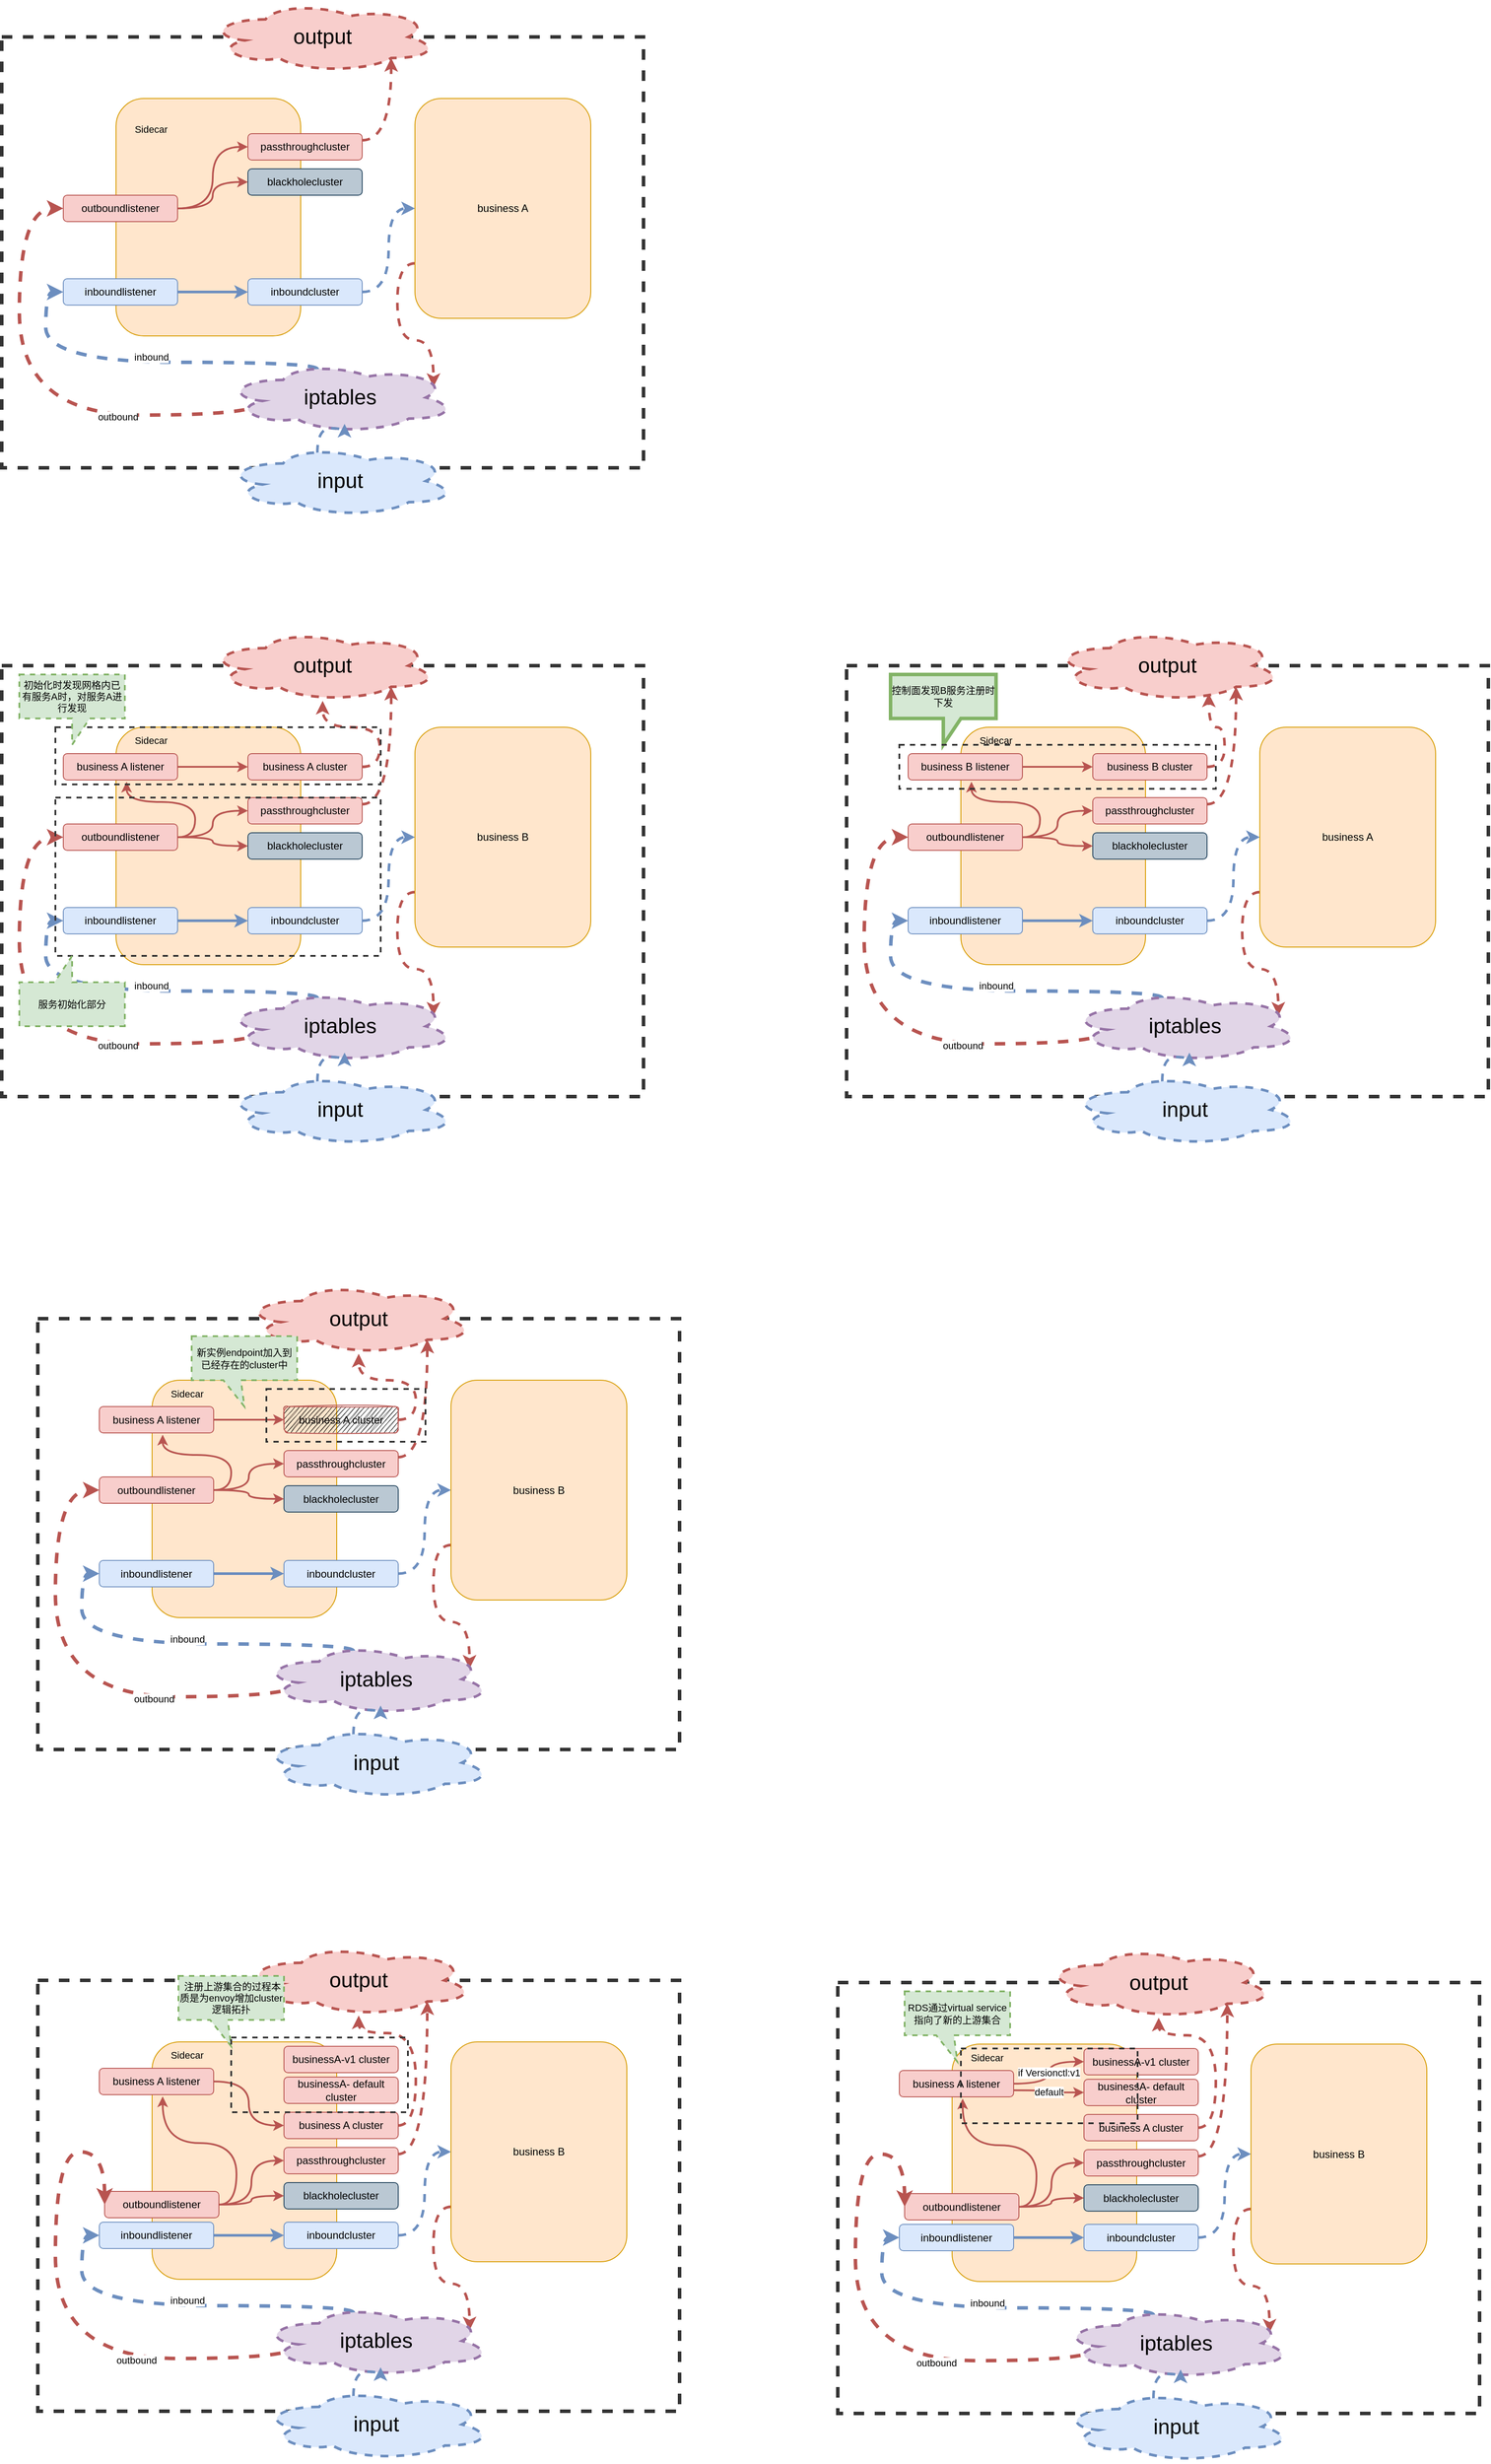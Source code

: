 <mxfile version="15.6.8" type="github">
  <diagram id="2kHhhC5C8ryi1PW7w4x3" name="第 1 页">
    <mxGraphModel dx="946" dy="1782" grid="1" gridSize="10" guides="1" tooltips="1" connect="1" arrows="1" fold="1" page="1" pageScale="1" pageWidth="827" pageHeight="1169" math="0" shadow="0">
      <root>
        <mxCell id="0" />
        <mxCell id="1" parent="0" />
        <mxCell id="oY1Nen4sBYmkMd0QGpDK-23" value="" style="rounded=0;whiteSpace=wrap;html=1;dashed=1;strokeWidth=4;strokeColor=#333333;" parent="1" vertex="1">
          <mxGeometry x="1010" y="45" width="730" height="490" as="geometry" />
        </mxCell>
        <mxCell id="oY1Nen4sBYmkMd0QGpDK-11" value="" style="rounded=1;whiteSpace=wrap;html=1;fillColor=#ffe6cc;strokeColor=#d79b00;" parent="1" vertex="1">
          <mxGeometry x="1140" y="115" width="210" height="270" as="geometry" />
        </mxCell>
        <mxCell id="oY1Nen4sBYmkMd0QGpDK-12" value="blackholecluster" style="rounded=1;whiteSpace=wrap;html=1;fillColor=#bac8d3;strokeColor=#23445d;" parent="1" vertex="1">
          <mxGeometry x="1290" y="235" width="130" height="30" as="geometry" />
        </mxCell>
        <mxCell id="oY1Nen4sBYmkMd0QGpDK-57" style="edgeStyle=orthogonalEdgeStyle;curved=1;orthogonalLoop=1;jettySize=auto;html=1;exitX=1;exitY=0.25;exitDx=0;exitDy=0;entryX=0.8;entryY=0.8;entryDx=0;entryDy=0;entryPerimeter=0;dashed=1;fontSize=11;strokeWidth=3;fillColor=#f8cecc;strokeColor=#b85450;" parent="1" source="oY1Nen4sBYmkMd0QGpDK-13" target="oY1Nen4sBYmkMd0QGpDK-55" edge="1">
          <mxGeometry relative="1" as="geometry" />
        </mxCell>
        <mxCell id="oY1Nen4sBYmkMd0QGpDK-13" value="passthroughcluster" style="rounded=1;whiteSpace=wrap;html=1;fillColor=#f8cecc;strokeColor=#b85450;" parent="1" vertex="1">
          <mxGeometry x="1290" y="195" width="130" height="30" as="geometry" />
        </mxCell>
        <mxCell id="oY1Nen4sBYmkMd0QGpDK-14" style="edgeStyle=orthogonalEdgeStyle;orthogonalLoop=1;jettySize=auto;html=1;entryX=0;entryY=0.5;entryDx=0;entryDy=0;curved=1;fillColor=#dae8fc;strokeColor=#6c8ebf;strokeWidth=3;" parent="1" source="oY1Nen4sBYmkMd0QGpDK-15" target="oY1Nen4sBYmkMd0QGpDK-18" edge="1">
          <mxGeometry relative="1" as="geometry" />
        </mxCell>
        <mxCell id="oY1Nen4sBYmkMd0QGpDK-15" value="inboundlistener" style="rounded=1;whiteSpace=wrap;html=1;fillColor=#dae8fc;strokeColor=#6c8ebf;" parent="1" vertex="1">
          <mxGeometry x="1080" y="320" width="130" height="30" as="geometry" />
        </mxCell>
        <mxCell id="oY1Nen4sBYmkMd0QGpDK-39" style="edgeStyle=orthogonalEdgeStyle;curved=1;orthogonalLoop=1;jettySize=auto;html=1;entryX=0;entryY=0.5;entryDx=0;entryDy=0;fillColor=#f8cecc;strokeColor=#b85450;strokeWidth=2;" parent="1" source="oY1Nen4sBYmkMd0QGpDK-16" target="oY1Nen4sBYmkMd0QGpDK-13" edge="1">
          <mxGeometry relative="1" as="geometry" />
        </mxCell>
        <mxCell id="oY1Nen4sBYmkMd0QGpDK-40" style="edgeStyle=orthogonalEdgeStyle;curved=1;orthogonalLoop=1;jettySize=auto;html=1;entryX=0;entryY=0.5;entryDx=0;entryDy=0;fillColor=#f8cecc;strokeColor=#b85450;strokeWidth=2;" parent="1" source="oY1Nen4sBYmkMd0QGpDK-16" target="oY1Nen4sBYmkMd0QGpDK-12" edge="1">
          <mxGeometry relative="1" as="geometry" />
        </mxCell>
        <mxCell id="42gZQ6lVNrVdXelR5NFE-3" style="edgeStyle=orthogonalEdgeStyle;curved=1;orthogonalLoop=1;jettySize=auto;html=1;exitX=1;exitY=0.5;exitDx=0;exitDy=0;entryX=0.554;entryY=1.067;entryDx=0;entryDy=0;entryPerimeter=0;fontSize=11;strokeWidth=2;fillColor=#f8cecc;strokeColor=#b85450;" parent="1" source="oY1Nen4sBYmkMd0QGpDK-16" target="42gZQ6lVNrVdXelR5NFE-2" edge="1">
          <mxGeometry relative="1" as="geometry" />
        </mxCell>
        <mxCell id="oY1Nen4sBYmkMd0QGpDK-16" value="outboundlistener" style="rounded=1;whiteSpace=wrap;html=1;fillColor=#f8cecc;strokeColor=#b85450;" parent="1" vertex="1">
          <mxGeometry x="1080" y="225" width="130" height="30" as="geometry" />
        </mxCell>
        <mxCell id="oY1Nen4sBYmkMd0QGpDK-17" style="edgeStyle=orthogonalEdgeStyle;curved=1;orthogonalLoop=1;jettySize=auto;html=1;entryX=0;entryY=0.5;entryDx=0;entryDy=0;fillColor=#dae8fc;strokeColor=#6c8ebf;strokeWidth=3;dashed=1;" parent="1" source="oY1Nen4sBYmkMd0QGpDK-18" target="oY1Nen4sBYmkMd0QGpDK-19" edge="1">
          <mxGeometry relative="1" as="geometry" />
        </mxCell>
        <mxCell id="oY1Nen4sBYmkMd0QGpDK-18" value="inboundcluster" style="rounded=1;whiteSpace=wrap;html=1;fillColor=#dae8fc;strokeColor=#6c8ebf;" parent="1" vertex="1">
          <mxGeometry x="1290" y="320" width="130" height="30" as="geometry" />
        </mxCell>
        <mxCell id="oY1Nen4sBYmkMd0QGpDK-53" style="edgeStyle=orthogonalEdgeStyle;curved=1;orthogonalLoop=1;jettySize=auto;html=1;exitX=0;exitY=0.75;exitDx=0;exitDy=0;entryX=0.908;entryY=0.35;entryDx=0;entryDy=0;entryPerimeter=0;dashed=1;fontSize=11;strokeWidth=3;fillColor=#f8cecc;strokeColor=#b85450;" parent="1" source="oY1Nen4sBYmkMd0QGpDK-19" target="oY1Nen4sBYmkMd0QGpDK-42" edge="1">
          <mxGeometry relative="1" as="geometry" />
        </mxCell>
        <mxCell id="oY1Nen4sBYmkMd0QGpDK-19" value="business A" style="rounded=1;whiteSpace=wrap;html=1;fillColor=#ffe6cc;strokeColor=#d79b00;" parent="1" vertex="1">
          <mxGeometry x="1480" y="115" width="200" height="250" as="geometry" />
        </mxCell>
        <mxCell id="oY1Nen4sBYmkMd0QGpDK-45" style="edgeStyle=orthogonalEdgeStyle;curved=1;orthogonalLoop=1;jettySize=auto;html=1;exitX=0.4;exitY=0.1;exitDx=0;exitDy=0;exitPerimeter=0;entryX=0;entryY=0.5;entryDx=0;entryDy=0;fontSize=11;fillColor=#dae8fc;strokeColor=#6c8ebf;dashed=1;strokeWidth=4;" parent="1" source="oY1Nen4sBYmkMd0QGpDK-42" target="oY1Nen4sBYmkMd0QGpDK-15" edge="1">
          <mxGeometry relative="1" as="geometry">
            <Array as="points">
              <mxPoint x="1369" y="415" />
              <mxPoint x="1060" y="415" />
              <mxPoint x="1060" y="335" />
            </Array>
          </mxGeometry>
        </mxCell>
        <mxCell id="oY1Nen4sBYmkMd0QGpDK-46" value="inbound" style="edgeLabel;html=1;align=center;verticalAlign=middle;resizable=0;points=[];fontSize=11;" parent="oY1Nen4sBYmkMd0QGpDK-45" vertex="1" connectable="0">
          <mxGeometry x="-0.055" y="-6" relative="1" as="geometry">
            <mxPoint as="offset" />
          </mxGeometry>
        </mxCell>
        <mxCell id="oY1Nen4sBYmkMd0QGpDK-47" style="edgeStyle=orthogonalEdgeStyle;curved=1;orthogonalLoop=1;jettySize=auto;html=1;exitX=0.16;exitY=0.55;exitDx=0;exitDy=0;exitPerimeter=0;entryX=0;entryY=0.5;entryDx=0;entryDy=0;fontSize=11;fillColor=#f8cecc;strokeColor=#b85450;dashed=1;strokeWidth=4;" parent="1" source="oY1Nen4sBYmkMd0QGpDK-42" target="oY1Nen4sBYmkMd0QGpDK-16" edge="1">
          <mxGeometry relative="1" as="geometry">
            <Array as="points">
              <mxPoint x="1307" y="475" />
              <mxPoint x="1030" y="475" />
              <mxPoint x="1030" y="240" />
            </Array>
          </mxGeometry>
        </mxCell>
        <mxCell id="oY1Nen4sBYmkMd0QGpDK-48" value="outbound" style="edgeLabel;html=1;align=center;verticalAlign=middle;resizable=0;points=[];fontSize=11;" parent="oY1Nen4sBYmkMd0QGpDK-47" vertex="1" connectable="0">
          <mxGeometry x="-0.375" y="2" relative="1" as="geometry">
            <mxPoint as="offset" />
          </mxGeometry>
        </mxCell>
        <mxCell id="oY1Nen4sBYmkMd0QGpDK-42" value="&lt;font style=&quot;font-size: 24px&quot;&gt;iptables&lt;/font&gt;" style="ellipse;shape=cloud;whiteSpace=wrap;html=1;dashed=1;strokeWidth=3;fillColor=#e1d5e7;strokeColor=#9673a6;" parent="1" vertex="1">
          <mxGeometry x="1265" y="415" width="260" height="80" as="geometry" />
        </mxCell>
        <mxCell id="oY1Nen4sBYmkMd0QGpDK-49" value="Sidecar" style="text;html=1;strokeColor=none;fillColor=none;align=center;verticalAlign=middle;whiteSpace=wrap;rounded=0;dashed=1;fontSize=11;" parent="1" vertex="1">
          <mxGeometry x="1150" y="115" width="60" height="30" as="geometry" />
        </mxCell>
        <mxCell id="oY1Nen4sBYmkMd0QGpDK-55" value="&lt;font style=&quot;font-size: 24px&quot;&gt;output&lt;/font&gt;" style="ellipse;shape=cloud;whiteSpace=wrap;html=1;dashed=1;strokeWidth=3;fillColor=#f8cecc;strokeColor=#b85450;" parent="1" vertex="1">
          <mxGeometry x="1245" y="5" width="260" height="80" as="geometry" />
        </mxCell>
        <mxCell id="oY1Nen4sBYmkMd0QGpDK-59" style="edgeStyle=orthogonalEdgeStyle;curved=1;orthogonalLoop=1;jettySize=auto;html=1;exitX=0.4;exitY=0.1;exitDx=0;exitDy=0;exitPerimeter=0;entryX=0.519;entryY=0.875;entryDx=0;entryDy=0;entryPerimeter=0;dashed=1;fontSize=11;strokeWidth=3;fillColor=#dae8fc;strokeColor=#6c8ebf;" parent="1" source="oY1Nen4sBYmkMd0QGpDK-58" target="oY1Nen4sBYmkMd0QGpDK-42" edge="1">
          <mxGeometry relative="1" as="geometry" />
        </mxCell>
        <mxCell id="oY1Nen4sBYmkMd0QGpDK-58" value="&lt;span style=&quot;font-size: 24px&quot;&gt;input&lt;/span&gt;" style="ellipse;shape=cloud;whiteSpace=wrap;html=1;dashed=1;strokeWidth=3;fillColor=#dae8fc;strokeColor=#6c8ebf;" parent="1" vertex="1">
          <mxGeometry x="1265" y="510" width="260" height="80" as="geometry" />
        </mxCell>
        <mxCell id="42gZQ6lVNrVdXelR5NFE-60" style="edgeStyle=orthogonalEdgeStyle;curved=1;orthogonalLoop=1;jettySize=auto;html=1;exitX=1;exitY=0.5;exitDx=0;exitDy=0;entryX=0.681;entryY=0.896;entryDx=0;entryDy=0;entryPerimeter=0;fontSize=11;strokeWidth=3;dashed=1;fillColor=#f8cecc;strokeColor=#b85450;" parent="1" source="42gZQ6lVNrVdXelR5NFE-1" target="oY1Nen4sBYmkMd0QGpDK-55" edge="1">
          <mxGeometry relative="1" as="geometry" />
        </mxCell>
        <mxCell id="42gZQ6lVNrVdXelR5NFE-1" value="business B cluster" style="rounded=1;whiteSpace=wrap;html=1;fillColor=#f8cecc;strokeColor=#b85450;" parent="1" vertex="1">
          <mxGeometry x="1290" y="145" width="130" height="30" as="geometry" />
        </mxCell>
        <mxCell id="42gZQ6lVNrVdXelR5NFE-4" style="edgeStyle=orthogonalEdgeStyle;curved=1;orthogonalLoop=1;jettySize=auto;html=1;exitX=1;exitY=0.5;exitDx=0;exitDy=0;entryX=0;entryY=0.5;entryDx=0;entryDy=0;fontSize=11;strokeWidth=2;fillColor=#f8cecc;strokeColor=#b85450;" parent="1" source="42gZQ6lVNrVdXelR5NFE-2" target="42gZQ6lVNrVdXelR5NFE-1" edge="1">
          <mxGeometry relative="1" as="geometry" />
        </mxCell>
        <mxCell id="42gZQ6lVNrVdXelR5NFE-2" value="business B listener" style="rounded=1;whiteSpace=wrap;html=1;fillColor=#f8cecc;strokeColor=#b85450;" parent="1" vertex="1">
          <mxGeometry x="1080" y="145" width="130" height="30" as="geometry" />
        </mxCell>
        <mxCell id="42gZQ6lVNrVdXelR5NFE-31" value="" style="rounded=0;whiteSpace=wrap;html=1;dashed=1;strokeWidth=4;strokeColor=#333333;" parent="1" vertex="1">
          <mxGeometry x="49" y="45" width="730" height="490" as="geometry" />
        </mxCell>
        <mxCell id="42gZQ6lVNrVdXelR5NFE-32" value="" style="rounded=1;whiteSpace=wrap;html=1;fillColor=#ffe6cc;strokeColor=#d79b00;" parent="1" vertex="1">
          <mxGeometry x="179" y="115" width="210" height="270" as="geometry" />
        </mxCell>
        <mxCell id="42gZQ6lVNrVdXelR5NFE-33" value="blackholecluster" style="rounded=1;whiteSpace=wrap;html=1;fillColor=#bac8d3;strokeColor=#23445d;" parent="1" vertex="1">
          <mxGeometry x="329" y="235" width="130" height="30" as="geometry" />
        </mxCell>
        <mxCell id="42gZQ6lVNrVdXelR5NFE-34" style="edgeStyle=orthogonalEdgeStyle;curved=1;orthogonalLoop=1;jettySize=auto;html=1;exitX=1;exitY=0.25;exitDx=0;exitDy=0;entryX=0.8;entryY=0.8;entryDx=0;entryDy=0;entryPerimeter=0;dashed=1;fontSize=11;strokeWidth=3;fillColor=#f8cecc;strokeColor=#b85450;" parent="1" source="42gZQ6lVNrVdXelR5NFE-35" target="42gZQ6lVNrVdXelR5NFE-52" edge="1">
          <mxGeometry relative="1" as="geometry" />
        </mxCell>
        <mxCell id="42gZQ6lVNrVdXelR5NFE-35" value="passthroughcluster" style="rounded=1;whiteSpace=wrap;html=1;fillColor=#f8cecc;strokeColor=#b85450;" parent="1" vertex="1">
          <mxGeometry x="329" y="195" width="130" height="30" as="geometry" />
        </mxCell>
        <mxCell id="42gZQ6lVNrVdXelR5NFE-36" style="edgeStyle=orthogonalEdgeStyle;orthogonalLoop=1;jettySize=auto;html=1;entryX=0;entryY=0.5;entryDx=0;entryDy=0;curved=1;fillColor=#dae8fc;strokeColor=#6c8ebf;strokeWidth=3;" parent="1" source="42gZQ6lVNrVdXelR5NFE-37" target="42gZQ6lVNrVdXelR5NFE-43" edge="1">
          <mxGeometry relative="1" as="geometry" />
        </mxCell>
        <mxCell id="42gZQ6lVNrVdXelR5NFE-37" value="inboundlistener" style="rounded=1;whiteSpace=wrap;html=1;fillColor=#dae8fc;strokeColor=#6c8ebf;" parent="1" vertex="1">
          <mxGeometry x="119" y="320" width="130" height="30" as="geometry" />
        </mxCell>
        <mxCell id="42gZQ6lVNrVdXelR5NFE-38" style="edgeStyle=orthogonalEdgeStyle;curved=1;orthogonalLoop=1;jettySize=auto;html=1;entryX=0;entryY=0.5;entryDx=0;entryDy=0;fillColor=#f8cecc;strokeColor=#b85450;strokeWidth=2;" parent="1" source="42gZQ6lVNrVdXelR5NFE-41" target="42gZQ6lVNrVdXelR5NFE-35" edge="1">
          <mxGeometry relative="1" as="geometry" />
        </mxCell>
        <mxCell id="42gZQ6lVNrVdXelR5NFE-39" style="edgeStyle=orthogonalEdgeStyle;curved=1;orthogonalLoop=1;jettySize=auto;html=1;entryX=0;entryY=0.5;entryDx=0;entryDy=0;fillColor=#f8cecc;strokeColor=#b85450;strokeWidth=2;" parent="1" source="42gZQ6lVNrVdXelR5NFE-41" target="42gZQ6lVNrVdXelR5NFE-33" edge="1">
          <mxGeometry relative="1" as="geometry" />
        </mxCell>
        <mxCell id="42gZQ6lVNrVdXelR5NFE-40" style="edgeStyle=orthogonalEdgeStyle;curved=1;orthogonalLoop=1;jettySize=auto;html=1;exitX=1;exitY=0.5;exitDx=0;exitDy=0;entryX=0.554;entryY=1.067;entryDx=0;entryDy=0;entryPerimeter=0;fontSize=11;strokeWidth=2;fillColor=#f8cecc;strokeColor=#b85450;" parent="1" source="42gZQ6lVNrVdXelR5NFE-41" target="42gZQ6lVNrVdXelR5NFE-57" edge="1">
          <mxGeometry relative="1" as="geometry" />
        </mxCell>
        <mxCell id="42gZQ6lVNrVdXelR5NFE-41" value="outboundlistener" style="rounded=1;whiteSpace=wrap;html=1;fillColor=#f8cecc;strokeColor=#b85450;" parent="1" vertex="1">
          <mxGeometry x="119" y="225" width="130" height="30" as="geometry" />
        </mxCell>
        <mxCell id="42gZQ6lVNrVdXelR5NFE-42" style="edgeStyle=orthogonalEdgeStyle;curved=1;orthogonalLoop=1;jettySize=auto;html=1;entryX=0;entryY=0.5;entryDx=0;entryDy=0;fillColor=#dae8fc;strokeColor=#6c8ebf;strokeWidth=3;dashed=1;" parent="1" source="42gZQ6lVNrVdXelR5NFE-43" target="42gZQ6lVNrVdXelR5NFE-45" edge="1">
          <mxGeometry relative="1" as="geometry" />
        </mxCell>
        <mxCell id="42gZQ6lVNrVdXelR5NFE-43" value="inboundcluster" style="rounded=1;whiteSpace=wrap;html=1;fillColor=#dae8fc;strokeColor=#6c8ebf;" parent="1" vertex="1">
          <mxGeometry x="329" y="320" width="130" height="30" as="geometry" />
        </mxCell>
        <mxCell id="42gZQ6lVNrVdXelR5NFE-44" style="edgeStyle=orthogonalEdgeStyle;curved=1;orthogonalLoop=1;jettySize=auto;html=1;exitX=0;exitY=0.75;exitDx=0;exitDy=0;entryX=0.908;entryY=0.35;entryDx=0;entryDy=0;entryPerimeter=0;dashed=1;fontSize=11;strokeWidth=3;fillColor=#f8cecc;strokeColor=#b85450;" parent="1" source="42gZQ6lVNrVdXelR5NFE-45" target="42gZQ6lVNrVdXelR5NFE-50" edge="1">
          <mxGeometry relative="1" as="geometry" />
        </mxCell>
        <mxCell id="42gZQ6lVNrVdXelR5NFE-45" value="business B" style="rounded=1;whiteSpace=wrap;html=1;fillColor=#ffe6cc;strokeColor=#d79b00;" parent="1" vertex="1">
          <mxGeometry x="519" y="115" width="200" height="250" as="geometry" />
        </mxCell>
        <mxCell id="42gZQ6lVNrVdXelR5NFE-46" style="edgeStyle=orthogonalEdgeStyle;curved=1;orthogonalLoop=1;jettySize=auto;html=1;exitX=0.4;exitY=0.1;exitDx=0;exitDy=0;exitPerimeter=0;entryX=0;entryY=0.5;entryDx=0;entryDy=0;fontSize=11;fillColor=#dae8fc;strokeColor=#6c8ebf;dashed=1;strokeWidth=4;" parent="1" source="42gZQ6lVNrVdXelR5NFE-50" target="42gZQ6lVNrVdXelR5NFE-37" edge="1">
          <mxGeometry relative="1" as="geometry">
            <Array as="points">
              <mxPoint x="408" y="415" />
              <mxPoint x="99" y="415" />
              <mxPoint x="99" y="335" />
            </Array>
          </mxGeometry>
        </mxCell>
        <mxCell id="42gZQ6lVNrVdXelR5NFE-47" value="inbound" style="edgeLabel;html=1;align=center;verticalAlign=middle;resizable=0;points=[];fontSize=11;" parent="42gZQ6lVNrVdXelR5NFE-46" vertex="1" connectable="0">
          <mxGeometry x="-0.055" y="-6" relative="1" as="geometry">
            <mxPoint as="offset" />
          </mxGeometry>
        </mxCell>
        <mxCell id="42gZQ6lVNrVdXelR5NFE-48" style="edgeStyle=orthogonalEdgeStyle;curved=1;orthogonalLoop=1;jettySize=auto;html=1;exitX=0.16;exitY=0.55;exitDx=0;exitDy=0;exitPerimeter=0;entryX=0;entryY=0.5;entryDx=0;entryDy=0;fontSize=11;fillColor=#f8cecc;strokeColor=#b85450;dashed=1;strokeWidth=4;" parent="1" source="42gZQ6lVNrVdXelR5NFE-50" target="42gZQ6lVNrVdXelR5NFE-41" edge="1">
          <mxGeometry relative="1" as="geometry">
            <Array as="points">
              <mxPoint x="346" y="475" />
              <mxPoint x="69" y="475" />
              <mxPoint x="69" y="240" />
            </Array>
          </mxGeometry>
        </mxCell>
        <mxCell id="42gZQ6lVNrVdXelR5NFE-49" value="outbound" style="edgeLabel;html=1;align=center;verticalAlign=middle;resizable=0;points=[];fontSize=11;" parent="42gZQ6lVNrVdXelR5NFE-48" vertex="1" connectable="0">
          <mxGeometry x="-0.375" y="2" relative="1" as="geometry">
            <mxPoint as="offset" />
          </mxGeometry>
        </mxCell>
        <mxCell id="42gZQ6lVNrVdXelR5NFE-50" value="&lt;font style=&quot;font-size: 24px&quot;&gt;iptables&lt;/font&gt;" style="ellipse;shape=cloud;whiteSpace=wrap;html=1;dashed=1;strokeWidth=3;fillColor=#e1d5e7;strokeColor=#9673a6;" parent="1" vertex="1">
          <mxGeometry x="304" y="415" width="260" height="80" as="geometry" />
        </mxCell>
        <mxCell id="42gZQ6lVNrVdXelR5NFE-51" value="Sidecar" style="text;html=1;strokeColor=none;fillColor=none;align=center;verticalAlign=middle;whiteSpace=wrap;rounded=0;dashed=1;fontSize=11;" parent="1" vertex="1">
          <mxGeometry x="189" y="115" width="60" height="30" as="geometry" />
        </mxCell>
        <mxCell id="42gZQ6lVNrVdXelR5NFE-52" value="&lt;font style=&quot;font-size: 24px&quot;&gt;output&lt;/font&gt;" style="ellipse;shape=cloud;whiteSpace=wrap;html=1;dashed=1;strokeWidth=3;fillColor=#f8cecc;strokeColor=#b85450;" parent="1" vertex="1">
          <mxGeometry x="284" y="5" width="260" height="80" as="geometry" />
        </mxCell>
        <mxCell id="42gZQ6lVNrVdXelR5NFE-53" style="edgeStyle=orthogonalEdgeStyle;curved=1;orthogonalLoop=1;jettySize=auto;html=1;exitX=0.4;exitY=0.1;exitDx=0;exitDy=0;exitPerimeter=0;entryX=0.519;entryY=0.875;entryDx=0;entryDy=0;entryPerimeter=0;dashed=1;fontSize=11;strokeWidth=3;fillColor=#dae8fc;strokeColor=#6c8ebf;" parent="1" source="42gZQ6lVNrVdXelR5NFE-54" target="42gZQ6lVNrVdXelR5NFE-50" edge="1">
          <mxGeometry relative="1" as="geometry" />
        </mxCell>
        <mxCell id="42gZQ6lVNrVdXelR5NFE-54" value="&lt;span style=&quot;font-size: 24px&quot;&gt;input&lt;/span&gt;" style="ellipse;shape=cloud;whiteSpace=wrap;html=1;dashed=1;strokeWidth=3;fillColor=#dae8fc;strokeColor=#6c8ebf;" parent="1" vertex="1">
          <mxGeometry x="304" y="510" width="260" height="80" as="geometry" />
        </mxCell>
        <mxCell id="42gZQ6lVNrVdXelR5NFE-61" style="edgeStyle=orthogonalEdgeStyle;curved=1;orthogonalLoop=1;jettySize=auto;html=1;exitX=1;exitY=0.5;exitDx=0;exitDy=0;dashed=1;fontSize=11;strokeWidth=3;fillColor=#f8cecc;strokeColor=#b85450;" parent="1" source="42gZQ6lVNrVdXelR5NFE-55" target="42gZQ6lVNrVdXelR5NFE-52" edge="1">
          <mxGeometry relative="1" as="geometry" />
        </mxCell>
        <mxCell id="42gZQ6lVNrVdXelR5NFE-55" value="business A cluster" style="rounded=1;whiteSpace=wrap;html=1;fillColor=#f8cecc;strokeColor=#b85450;" parent="1" vertex="1">
          <mxGeometry x="329" y="145" width="130" height="30" as="geometry" />
        </mxCell>
        <mxCell id="42gZQ6lVNrVdXelR5NFE-56" style="edgeStyle=orthogonalEdgeStyle;curved=1;orthogonalLoop=1;jettySize=auto;html=1;exitX=1;exitY=0.5;exitDx=0;exitDy=0;entryX=0;entryY=0.5;entryDx=0;entryDy=0;fontSize=11;strokeWidth=2;fillColor=#f8cecc;strokeColor=#b85450;" parent="1" source="42gZQ6lVNrVdXelR5NFE-57" target="42gZQ6lVNrVdXelR5NFE-55" edge="1">
          <mxGeometry relative="1" as="geometry" />
        </mxCell>
        <mxCell id="42gZQ6lVNrVdXelR5NFE-57" value="business A listener" style="rounded=1;whiteSpace=wrap;html=1;fillColor=#f8cecc;strokeColor=#b85450;" parent="1" vertex="1">
          <mxGeometry x="119" y="145" width="130" height="30" as="geometry" />
        </mxCell>
        <mxCell id="42gZQ6lVNrVdXelR5NFE-58" value="控制面发现B服务注册时下发" style="shape=callout;whiteSpace=wrap;html=1;perimeter=calloutPerimeter;fontSize=11;strokeColor=#82b366;strokeWidth=4;fillColor=#d5e8d4;" parent="1" vertex="1">
          <mxGeometry x="1060" y="55" width="120" height="80" as="geometry" />
        </mxCell>
        <mxCell id="42gZQ6lVNrVdXelR5NFE-59" value="" style="rounded=0;whiteSpace=wrap;html=1;fontSize=11;strokeColor=#333333;strokeWidth=2;fillColor=none;dashed=1;" parent="1" vertex="1">
          <mxGeometry x="1070" y="135" width="360" height="50" as="geometry" />
        </mxCell>
        <mxCell id="42gZQ6lVNrVdXelR5NFE-62" value="" style="rounded=0;whiteSpace=wrap;html=1;dashed=1;fontSize=11;strokeColor=#333333;strokeWidth=2;fillColor=none;" parent="1" vertex="1">
          <mxGeometry x="110" y="195" width="370" height="180" as="geometry" />
        </mxCell>
        <mxCell id="42gZQ6lVNrVdXelR5NFE-63" value="服务初始化部分" style="shape=callout;whiteSpace=wrap;html=1;perimeter=calloutPerimeter;dashed=1;fontSize=11;strokeColor=#82b366;strokeWidth=2;fillColor=#d5e8d4;direction=west;" parent="1" vertex="1">
          <mxGeometry x="69" y="375" width="120" height="80" as="geometry" />
        </mxCell>
        <mxCell id="42gZQ6lVNrVdXelR5NFE-64" value="" style="rounded=0;whiteSpace=wrap;html=1;dashed=1;fontSize=11;strokeColor=#333333;strokeWidth=2;fillColor=none;" parent="1" vertex="1">
          <mxGeometry x="110" y="115" width="370" height="65" as="geometry" />
        </mxCell>
        <mxCell id="42gZQ6lVNrVdXelR5NFE-65" value="初始化时发现网格内已有服务A时，对服务A进行发现" style="shape=callout;whiteSpace=wrap;html=1;perimeter=calloutPerimeter;dashed=1;fontSize=11;strokeColor=#82b366;strokeWidth=2;fillColor=#d5e8d4;" parent="1" vertex="1">
          <mxGeometry x="69" y="55" width="120" height="80" as="geometry" />
        </mxCell>
        <mxCell id="hYItOfej1nYIdVa6LfLt-1" value="" style="rounded=0;whiteSpace=wrap;html=1;dashed=1;strokeWidth=4;strokeColor=#333333;" parent="1" vertex="1">
          <mxGeometry x="90" y="787.5" width="730" height="490" as="geometry" />
        </mxCell>
        <mxCell id="hYItOfej1nYIdVa6LfLt-2" value="" style="rounded=1;whiteSpace=wrap;html=1;fillColor=#ffe6cc;strokeColor=#d79b00;" parent="1" vertex="1">
          <mxGeometry x="220" y="857.5" width="210" height="270" as="geometry" />
        </mxCell>
        <mxCell id="hYItOfej1nYIdVa6LfLt-3" value="blackholecluster" style="rounded=1;whiteSpace=wrap;html=1;fillColor=#bac8d3;strokeColor=#23445d;" parent="1" vertex="1">
          <mxGeometry x="370" y="977.5" width="130" height="30" as="geometry" />
        </mxCell>
        <mxCell id="hYItOfej1nYIdVa6LfLt-4" style="edgeStyle=orthogonalEdgeStyle;curved=1;orthogonalLoop=1;jettySize=auto;html=1;exitX=1;exitY=0.25;exitDx=0;exitDy=0;entryX=0.8;entryY=0.8;entryDx=0;entryDy=0;entryPerimeter=0;dashed=1;fontSize=11;strokeWidth=3;fillColor=#f8cecc;strokeColor=#b85450;" parent="1" source="hYItOfej1nYIdVa6LfLt-5" target="hYItOfej1nYIdVa6LfLt-22" edge="1">
          <mxGeometry relative="1" as="geometry" />
        </mxCell>
        <mxCell id="hYItOfej1nYIdVa6LfLt-5" value="passthroughcluster" style="rounded=1;whiteSpace=wrap;html=1;fillColor=#f8cecc;strokeColor=#b85450;" parent="1" vertex="1">
          <mxGeometry x="370" y="937.5" width="130" height="30" as="geometry" />
        </mxCell>
        <mxCell id="hYItOfej1nYIdVa6LfLt-6" style="edgeStyle=orthogonalEdgeStyle;orthogonalLoop=1;jettySize=auto;html=1;entryX=0;entryY=0.5;entryDx=0;entryDy=0;curved=1;fillColor=#dae8fc;strokeColor=#6c8ebf;strokeWidth=3;" parent="1" source="hYItOfej1nYIdVa6LfLt-7" target="hYItOfej1nYIdVa6LfLt-13" edge="1">
          <mxGeometry relative="1" as="geometry" />
        </mxCell>
        <mxCell id="hYItOfej1nYIdVa6LfLt-7" value="inboundlistener" style="rounded=1;whiteSpace=wrap;html=1;fillColor=#dae8fc;strokeColor=#6c8ebf;" parent="1" vertex="1">
          <mxGeometry x="160" y="1062.5" width="130" height="30" as="geometry" />
        </mxCell>
        <mxCell id="hYItOfej1nYIdVa6LfLt-8" style="edgeStyle=orthogonalEdgeStyle;curved=1;orthogonalLoop=1;jettySize=auto;html=1;entryX=0;entryY=0.5;entryDx=0;entryDy=0;fillColor=#f8cecc;strokeColor=#b85450;strokeWidth=2;" parent="1" source="hYItOfej1nYIdVa6LfLt-11" target="hYItOfej1nYIdVa6LfLt-5" edge="1">
          <mxGeometry relative="1" as="geometry" />
        </mxCell>
        <mxCell id="hYItOfej1nYIdVa6LfLt-9" style="edgeStyle=orthogonalEdgeStyle;curved=1;orthogonalLoop=1;jettySize=auto;html=1;entryX=0;entryY=0.5;entryDx=0;entryDy=0;fillColor=#f8cecc;strokeColor=#b85450;strokeWidth=2;" parent="1" source="hYItOfej1nYIdVa6LfLt-11" target="hYItOfej1nYIdVa6LfLt-3" edge="1">
          <mxGeometry relative="1" as="geometry" />
        </mxCell>
        <mxCell id="hYItOfej1nYIdVa6LfLt-10" style="edgeStyle=orthogonalEdgeStyle;curved=1;orthogonalLoop=1;jettySize=auto;html=1;exitX=1;exitY=0.5;exitDx=0;exitDy=0;entryX=0.554;entryY=1.067;entryDx=0;entryDy=0;entryPerimeter=0;fontSize=11;strokeWidth=2;fillColor=#f8cecc;strokeColor=#b85450;" parent="1" source="hYItOfej1nYIdVa6LfLt-11" target="hYItOfej1nYIdVa6LfLt-28" edge="1">
          <mxGeometry relative="1" as="geometry" />
        </mxCell>
        <mxCell id="hYItOfej1nYIdVa6LfLt-11" value="outboundlistener" style="rounded=1;whiteSpace=wrap;html=1;fillColor=#f8cecc;strokeColor=#b85450;" parent="1" vertex="1">
          <mxGeometry x="160" y="967.5" width="130" height="30" as="geometry" />
        </mxCell>
        <mxCell id="hYItOfej1nYIdVa6LfLt-12" style="edgeStyle=orthogonalEdgeStyle;curved=1;orthogonalLoop=1;jettySize=auto;html=1;entryX=0;entryY=0.5;entryDx=0;entryDy=0;fillColor=#dae8fc;strokeColor=#6c8ebf;strokeWidth=3;dashed=1;" parent="1" source="hYItOfej1nYIdVa6LfLt-13" target="hYItOfej1nYIdVa6LfLt-15" edge="1">
          <mxGeometry relative="1" as="geometry" />
        </mxCell>
        <mxCell id="hYItOfej1nYIdVa6LfLt-13" value="inboundcluster" style="rounded=1;whiteSpace=wrap;html=1;fillColor=#dae8fc;strokeColor=#6c8ebf;" parent="1" vertex="1">
          <mxGeometry x="370" y="1062.5" width="130" height="30" as="geometry" />
        </mxCell>
        <mxCell id="hYItOfej1nYIdVa6LfLt-14" style="edgeStyle=orthogonalEdgeStyle;curved=1;orthogonalLoop=1;jettySize=auto;html=1;exitX=0;exitY=0.75;exitDx=0;exitDy=0;entryX=0.908;entryY=0.35;entryDx=0;entryDy=0;entryPerimeter=0;dashed=1;fontSize=11;strokeWidth=3;fillColor=#f8cecc;strokeColor=#b85450;" parent="1" source="hYItOfej1nYIdVa6LfLt-15" target="hYItOfej1nYIdVa6LfLt-20" edge="1">
          <mxGeometry relative="1" as="geometry" />
        </mxCell>
        <mxCell id="hYItOfej1nYIdVa6LfLt-15" value="business B" style="rounded=1;whiteSpace=wrap;html=1;fillColor=#ffe6cc;strokeColor=#d79b00;" parent="1" vertex="1">
          <mxGeometry x="560" y="857.5" width="200" height="250" as="geometry" />
        </mxCell>
        <mxCell id="hYItOfej1nYIdVa6LfLt-16" style="edgeStyle=orthogonalEdgeStyle;curved=1;orthogonalLoop=1;jettySize=auto;html=1;exitX=0.4;exitY=0.1;exitDx=0;exitDy=0;exitPerimeter=0;entryX=0;entryY=0.5;entryDx=0;entryDy=0;fontSize=11;fillColor=#dae8fc;strokeColor=#6c8ebf;dashed=1;strokeWidth=4;" parent="1" source="hYItOfej1nYIdVa6LfLt-20" target="hYItOfej1nYIdVa6LfLt-7" edge="1">
          <mxGeometry relative="1" as="geometry">
            <Array as="points">
              <mxPoint x="449" y="1157.5" />
              <mxPoint x="140" y="1157.5" />
              <mxPoint x="140" y="1077.5" />
            </Array>
          </mxGeometry>
        </mxCell>
        <mxCell id="hYItOfej1nYIdVa6LfLt-17" value="inbound" style="edgeLabel;html=1;align=center;verticalAlign=middle;resizable=0;points=[];fontSize=11;" parent="hYItOfej1nYIdVa6LfLt-16" vertex="1" connectable="0">
          <mxGeometry x="-0.055" y="-6" relative="1" as="geometry">
            <mxPoint as="offset" />
          </mxGeometry>
        </mxCell>
        <mxCell id="hYItOfej1nYIdVa6LfLt-18" style="edgeStyle=orthogonalEdgeStyle;curved=1;orthogonalLoop=1;jettySize=auto;html=1;exitX=0.16;exitY=0.55;exitDx=0;exitDy=0;exitPerimeter=0;entryX=0;entryY=0.5;entryDx=0;entryDy=0;fontSize=11;fillColor=#f8cecc;strokeColor=#b85450;dashed=1;strokeWidth=4;" parent="1" source="hYItOfej1nYIdVa6LfLt-20" target="hYItOfej1nYIdVa6LfLt-11" edge="1">
          <mxGeometry relative="1" as="geometry">
            <Array as="points">
              <mxPoint x="387" y="1217.5" />
              <mxPoint x="110" y="1217.5" />
              <mxPoint x="110" y="982.5" />
            </Array>
          </mxGeometry>
        </mxCell>
        <mxCell id="hYItOfej1nYIdVa6LfLt-19" value="outbound" style="edgeLabel;html=1;align=center;verticalAlign=middle;resizable=0;points=[];fontSize=11;" parent="hYItOfej1nYIdVa6LfLt-18" vertex="1" connectable="0">
          <mxGeometry x="-0.375" y="2" relative="1" as="geometry">
            <mxPoint as="offset" />
          </mxGeometry>
        </mxCell>
        <mxCell id="hYItOfej1nYIdVa6LfLt-20" value="&lt;font style=&quot;font-size: 24px&quot;&gt;iptables&lt;/font&gt;" style="ellipse;shape=cloud;whiteSpace=wrap;html=1;dashed=1;strokeWidth=3;fillColor=#e1d5e7;strokeColor=#9673a6;" parent="1" vertex="1">
          <mxGeometry x="345" y="1157.5" width="260" height="80" as="geometry" />
        </mxCell>
        <mxCell id="hYItOfej1nYIdVa6LfLt-21" value="Sidecar" style="text;html=1;strokeColor=none;fillColor=none;align=center;verticalAlign=middle;whiteSpace=wrap;rounded=0;dashed=1;fontSize=11;" parent="1" vertex="1">
          <mxGeometry x="230" y="857.5" width="60" height="30" as="geometry" />
        </mxCell>
        <mxCell id="hYItOfej1nYIdVa6LfLt-22" value="&lt;font style=&quot;font-size: 24px&quot;&gt;output&lt;/font&gt;" style="ellipse;shape=cloud;whiteSpace=wrap;html=1;dashed=1;strokeWidth=3;fillColor=#f8cecc;strokeColor=#b85450;" parent="1" vertex="1">
          <mxGeometry x="325" y="747.5" width="260" height="80" as="geometry" />
        </mxCell>
        <mxCell id="hYItOfej1nYIdVa6LfLt-23" style="edgeStyle=orthogonalEdgeStyle;curved=1;orthogonalLoop=1;jettySize=auto;html=1;exitX=0.4;exitY=0.1;exitDx=0;exitDy=0;exitPerimeter=0;entryX=0.519;entryY=0.875;entryDx=0;entryDy=0;entryPerimeter=0;dashed=1;fontSize=11;strokeWidth=3;fillColor=#dae8fc;strokeColor=#6c8ebf;" parent="1" source="hYItOfej1nYIdVa6LfLt-24" target="hYItOfej1nYIdVa6LfLt-20" edge="1">
          <mxGeometry relative="1" as="geometry" />
        </mxCell>
        <mxCell id="hYItOfej1nYIdVa6LfLt-24" value="&lt;span style=&quot;font-size: 24px&quot;&gt;input&lt;/span&gt;" style="ellipse;shape=cloud;whiteSpace=wrap;html=1;dashed=1;strokeWidth=3;fillColor=#dae8fc;strokeColor=#6c8ebf;" parent="1" vertex="1">
          <mxGeometry x="345" y="1252.5" width="260" height="80" as="geometry" />
        </mxCell>
        <mxCell id="hYItOfej1nYIdVa6LfLt-25" style="edgeStyle=orthogonalEdgeStyle;curved=1;orthogonalLoop=1;jettySize=auto;html=1;exitX=1;exitY=0.5;exitDx=0;exitDy=0;dashed=1;fontSize=11;strokeWidth=3;fillColor=#f8cecc;strokeColor=#b85450;" parent="1" source="hYItOfej1nYIdVa6LfLt-26" target="hYItOfej1nYIdVa6LfLt-22" edge="1">
          <mxGeometry relative="1" as="geometry" />
        </mxCell>
        <mxCell id="hYItOfej1nYIdVa6LfLt-26" value="business A cluster" style="rounded=1;whiteSpace=wrap;html=1;fillColor=#000000;strokeColor=#b85450;shadow=0;sketch=1;glass=0;" parent="1" vertex="1">
          <mxGeometry x="370" y="887.5" width="130" height="30" as="geometry" />
        </mxCell>
        <mxCell id="hYItOfej1nYIdVa6LfLt-27" style="edgeStyle=orthogonalEdgeStyle;curved=1;orthogonalLoop=1;jettySize=auto;html=1;exitX=1;exitY=0.5;exitDx=0;exitDy=0;entryX=0;entryY=0.5;entryDx=0;entryDy=0;fontSize=11;strokeWidth=2;fillColor=#f8cecc;strokeColor=#b85450;" parent="1" source="hYItOfej1nYIdVa6LfLt-28" target="hYItOfej1nYIdVa6LfLt-26" edge="1">
          <mxGeometry relative="1" as="geometry" />
        </mxCell>
        <mxCell id="hYItOfej1nYIdVa6LfLt-28" value="business A listener" style="rounded=1;whiteSpace=wrap;html=1;fillColor=#f8cecc;strokeColor=#b85450;" parent="1" vertex="1">
          <mxGeometry x="160" y="887.5" width="130" height="30" as="geometry" />
        </mxCell>
        <mxCell id="hYItOfej1nYIdVa6LfLt-32" value="新实例endpoint加入到已经存在的cluster中" style="shape=callout;whiteSpace=wrap;html=1;perimeter=calloutPerimeter;dashed=1;fontSize=11;strokeColor=#82b366;strokeWidth=2;fillColor=#d5e8d4;size=30;position=0.3;" parent="1" vertex="1">
          <mxGeometry x="265" y="807.5" width="120" height="80" as="geometry" />
        </mxCell>
        <mxCell id="hYItOfej1nYIdVa6LfLt-33" value="" style="rounded=0;whiteSpace=wrap;html=1;dashed=1;fontSize=11;strokeColor=#333333;strokeWidth=2;fillColor=none;" parent="1" vertex="1">
          <mxGeometry x="350" y="867.5" width="181" height="60" as="geometry" />
        </mxCell>
        <mxCell id="hYItOfej1nYIdVa6LfLt-35" value="" style="rounded=0;whiteSpace=wrap;html=1;dashed=1;strokeWidth=4;strokeColor=#333333;" parent="1" vertex="1">
          <mxGeometry x="90" y="1540" width="730" height="490" as="geometry" />
        </mxCell>
        <mxCell id="hYItOfej1nYIdVa6LfLt-36" value="" style="rounded=1;whiteSpace=wrap;html=1;fillColor=#ffe6cc;strokeColor=#d79b00;" parent="1" vertex="1">
          <mxGeometry x="220" y="1610" width="210" height="270" as="geometry" />
        </mxCell>
        <mxCell id="hYItOfej1nYIdVa6LfLt-37" value="blackholecluster" style="rounded=1;whiteSpace=wrap;html=1;fillColor=#bac8d3;strokeColor=#23445d;" parent="1" vertex="1">
          <mxGeometry x="370" y="1770" width="130" height="30" as="geometry" />
        </mxCell>
        <mxCell id="hYItOfej1nYIdVa6LfLt-38" style="edgeStyle=orthogonalEdgeStyle;curved=1;orthogonalLoop=1;jettySize=auto;html=1;exitX=1;exitY=0.25;exitDx=0;exitDy=0;entryX=0.8;entryY=0.8;entryDx=0;entryDy=0;entryPerimeter=0;dashed=1;fontSize=11;strokeWidth=3;fillColor=#f8cecc;strokeColor=#b85450;" parent="1" source="hYItOfej1nYIdVa6LfLt-39" target="hYItOfej1nYIdVa6LfLt-56" edge="1">
          <mxGeometry relative="1" as="geometry" />
        </mxCell>
        <mxCell id="hYItOfej1nYIdVa6LfLt-39" value="passthroughcluster" style="rounded=1;whiteSpace=wrap;html=1;fillColor=#f8cecc;strokeColor=#b85450;" parent="1" vertex="1">
          <mxGeometry x="370" y="1730" width="130" height="30" as="geometry" />
        </mxCell>
        <mxCell id="hYItOfej1nYIdVa6LfLt-40" style="edgeStyle=orthogonalEdgeStyle;orthogonalLoop=1;jettySize=auto;html=1;entryX=0;entryY=0.5;entryDx=0;entryDy=0;curved=1;fillColor=#dae8fc;strokeColor=#6c8ebf;strokeWidth=3;" parent="1" source="hYItOfej1nYIdVa6LfLt-41" target="hYItOfej1nYIdVa6LfLt-47" edge="1">
          <mxGeometry relative="1" as="geometry" />
        </mxCell>
        <mxCell id="hYItOfej1nYIdVa6LfLt-41" value="inboundlistener" style="rounded=1;whiteSpace=wrap;html=1;fillColor=#dae8fc;strokeColor=#6c8ebf;" parent="1" vertex="1">
          <mxGeometry x="160" y="1815" width="130" height="30" as="geometry" />
        </mxCell>
        <mxCell id="hYItOfej1nYIdVa6LfLt-42" style="edgeStyle=orthogonalEdgeStyle;curved=1;orthogonalLoop=1;jettySize=auto;html=1;entryX=0;entryY=0.5;entryDx=0;entryDy=0;fillColor=#f8cecc;strokeColor=#b85450;strokeWidth=2;" parent="1" source="hYItOfej1nYIdVa6LfLt-45" target="hYItOfej1nYIdVa6LfLt-39" edge="1">
          <mxGeometry relative="1" as="geometry" />
        </mxCell>
        <mxCell id="hYItOfej1nYIdVa6LfLt-43" style="edgeStyle=orthogonalEdgeStyle;curved=1;orthogonalLoop=1;jettySize=auto;html=1;entryX=0;entryY=0.5;entryDx=0;entryDy=0;fillColor=#f8cecc;strokeColor=#b85450;strokeWidth=2;" parent="1" source="hYItOfej1nYIdVa6LfLt-45" target="hYItOfej1nYIdVa6LfLt-37" edge="1">
          <mxGeometry relative="1" as="geometry" />
        </mxCell>
        <mxCell id="hYItOfej1nYIdVa6LfLt-44" style="edgeStyle=orthogonalEdgeStyle;curved=1;orthogonalLoop=1;jettySize=auto;html=1;exitX=1;exitY=0.5;exitDx=0;exitDy=0;entryX=0.554;entryY=1.067;entryDx=0;entryDy=0;entryPerimeter=0;fontSize=11;strokeWidth=2;fillColor=#f8cecc;strokeColor=#b85450;" parent="1" source="hYItOfej1nYIdVa6LfLt-45" target="hYItOfej1nYIdVa6LfLt-62" edge="1">
          <mxGeometry relative="1" as="geometry" />
        </mxCell>
        <mxCell id="hYItOfej1nYIdVa6LfLt-45" value="outboundlistener" style="rounded=1;whiteSpace=wrap;html=1;fillColor=#f8cecc;strokeColor=#b85450;" parent="1" vertex="1">
          <mxGeometry x="166" y="1780" width="130" height="30" as="geometry" />
        </mxCell>
        <mxCell id="hYItOfej1nYIdVa6LfLt-46" style="edgeStyle=orthogonalEdgeStyle;curved=1;orthogonalLoop=1;jettySize=auto;html=1;entryX=0;entryY=0.5;entryDx=0;entryDy=0;fillColor=#dae8fc;strokeColor=#6c8ebf;strokeWidth=3;dashed=1;" parent="1" source="hYItOfej1nYIdVa6LfLt-47" target="hYItOfej1nYIdVa6LfLt-49" edge="1">
          <mxGeometry relative="1" as="geometry" />
        </mxCell>
        <mxCell id="hYItOfej1nYIdVa6LfLt-47" value="inboundcluster" style="rounded=1;whiteSpace=wrap;html=1;fillColor=#dae8fc;strokeColor=#6c8ebf;" parent="1" vertex="1">
          <mxGeometry x="370" y="1815" width="130" height="30" as="geometry" />
        </mxCell>
        <mxCell id="hYItOfej1nYIdVa6LfLt-48" style="edgeStyle=orthogonalEdgeStyle;curved=1;orthogonalLoop=1;jettySize=auto;html=1;exitX=0;exitY=0.75;exitDx=0;exitDy=0;entryX=0.908;entryY=0.35;entryDx=0;entryDy=0;entryPerimeter=0;dashed=1;fontSize=11;strokeWidth=3;fillColor=#f8cecc;strokeColor=#b85450;" parent="1" source="hYItOfej1nYIdVa6LfLt-49" target="hYItOfej1nYIdVa6LfLt-54" edge="1">
          <mxGeometry relative="1" as="geometry" />
        </mxCell>
        <mxCell id="hYItOfej1nYIdVa6LfLt-49" value="business B" style="rounded=1;whiteSpace=wrap;html=1;fillColor=#ffe6cc;strokeColor=#d79b00;" parent="1" vertex="1">
          <mxGeometry x="560" y="1610" width="200" height="250" as="geometry" />
        </mxCell>
        <mxCell id="hYItOfej1nYIdVa6LfLt-50" style="edgeStyle=orthogonalEdgeStyle;curved=1;orthogonalLoop=1;jettySize=auto;html=1;exitX=0.4;exitY=0.1;exitDx=0;exitDy=0;exitPerimeter=0;entryX=0;entryY=0.5;entryDx=0;entryDy=0;fontSize=11;fillColor=#dae8fc;strokeColor=#6c8ebf;dashed=1;strokeWidth=4;" parent="1" source="hYItOfej1nYIdVa6LfLt-54" target="hYItOfej1nYIdVa6LfLt-41" edge="1">
          <mxGeometry relative="1" as="geometry">
            <Array as="points">
              <mxPoint x="449" y="1910" />
              <mxPoint x="140" y="1910" />
              <mxPoint x="140" y="1830" />
            </Array>
          </mxGeometry>
        </mxCell>
        <mxCell id="hYItOfej1nYIdVa6LfLt-51" value="inbound" style="edgeLabel;html=1;align=center;verticalAlign=middle;resizable=0;points=[];fontSize=11;" parent="hYItOfej1nYIdVa6LfLt-50" vertex="1" connectable="0">
          <mxGeometry x="-0.055" y="-6" relative="1" as="geometry">
            <mxPoint as="offset" />
          </mxGeometry>
        </mxCell>
        <mxCell id="hYItOfej1nYIdVa6LfLt-52" style="edgeStyle=orthogonalEdgeStyle;curved=1;orthogonalLoop=1;jettySize=auto;html=1;exitX=0.16;exitY=0.55;exitDx=0;exitDy=0;exitPerimeter=0;entryX=0;entryY=0.5;entryDx=0;entryDy=0;fontSize=11;fillColor=#f8cecc;strokeColor=#b85450;dashed=1;strokeWidth=4;" parent="1" source="hYItOfej1nYIdVa6LfLt-54" target="hYItOfej1nYIdVa6LfLt-45" edge="1">
          <mxGeometry relative="1" as="geometry">
            <Array as="points">
              <mxPoint x="387" y="1970" />
              <mxPoint x="110" y="1970" />
              <mxPoint x="110" y="1735" />
            </Array>
          </mxGeometry>
        </mxCell>
        <mxCell id="hYItOfej1nYIdVa6LfLt-53" value="outbound" style="edgeLabel;html=1;align=center;verticalAlign=middle;resizable=0;points=[];fontSize=11;" parent="hYItOfej1nYIdVa6LfLt-52" vertex="1" connectable="0">
          <mxGeometry x="-0.375" y="2" relative="1" as="geometry">
            <mxPoint as="offset" />
          </mxGeometry>
        </mxCell>
        <mxCell id="hYItOfej1nYIdVa6LfLt-54" value="&lt;font style=&quot;font-size: 24px&quot;&gt;iptables&lt;/font&gt;" style="ellipse;shape=cloud;whiteSpace=wrap;html=1;dashed=1;strokeWidth=3;fillColor=#e1d5e7;strokeColor=#9673a6;" parent="1" vertex="1">
          <mxGeometry x="345" y="1910" width="260" height="80" as="geometry" />
        </mxCell>
        <mxCell id="hYItOfej1nYIdVa6LfLt-55" value="Sidecar" style="text;html=1;strokeColor=none;fillColor=none;align=center;verticalAlign=middle;whiteSpace=wrap;rounded=0;dashed=1;fontSize=11;" parent="1" vertex="1">
          <mxGeometry x="230" y="1610" width="60" height="30" as="geometry" />
        </mxCell>
        <mxCell id="hYItOfej1nYIdVa6LfLt-56" value="&lt;font style=&quot;font-size: 24px&quot;&gt;output&lt;/font&gt;" style="ellipse;shape=cloud;whiteSpace=wrap;html=1;dashed=1;strokeWidth=3;fillColor=#f8cecc;strokeColor=#b85450;" parent="1" vertex="1">
          <mxGeometry x="325" y="1500" width="260" height="80" as="geometry" />
        </mxCell>
        <mxCell id="hYItOfej1nYIdVa6LfLt-57" style="edgeStyle=orthogonalEdgeStyle;curved=1;orthogonalLoop=1;jettySize=auto;html=1;exitX=0.4;exitY=0.1;exitDx=0;exitDy=0;exitPerimeter=0;entryX=0.519;entryY=0.875;entryDx=0;entryDy=0;entryPerimeter=0;dashed=1;fontSize=11;strokeWidth=3;fillColor=#dae8fc;strokeColor=#6c8ebf;" parent="1" source="hYItOfej1nYIdVa6LfLt-58" target="hYItOfej1nYIdVa6LfLt-54" edge="1">
          <mxGeometry relative="1" as="geometry" />
        </mxCell>
        <mxCell id="hYItOfej1nYIdVa6LfLt-58" value="&lt;span style=&quot;font-size: 24px&quot;&gt;input&lt;/span&gt;" style="ellipse;shape=cloud;whiteSpace=wrap;html=1;dashed=1;strokeWidth=3;fillColor=#dae8fc;strokeColor=#6c8ebf;" parent="1" vertex="1">
          <mxGeometry x="345" y="2005" width="260" height="80" as="geometry" />
        </mxCell>
        <mxCell id="hYItOfej1nYIdVa6LfLt-59" style="edgeStyle=orthogonalEdgeStyle;curved=1;orthogonalLoop=1;jettySize=auto;html=1;exitX=1;exitY=0.5;exitDx=0;exitDy=0;dashed=1;fontSize=11;strokeWidth=3;fillColor=#f8cecc;strokeColor=#b85450;" parent="1" source="hYItOfej1nYIdVa6LfLt-60" target="hYItOfej1nYIdVa6LfLt-56" edge="1">
          <mxGeometry relative="1" as="geometry">
            <Array as="points">
              <mxPoint x="520" y="1705" />
              <mxPoint x="520" y="1600" />
              <mxPoint x="455" y="1600" />
            </Array>
          </mxGeometry>
        </mxCell>
        <mxCell id="hYItOfej1nYIdVa6LfLt-60" value="business A cluster" style="rounded=1;whiteSpace=wrap;html=1;fillColor=#f8cecc;strokeColor=#b85450;shadow=0;sketch=0;glass=0;" parent="1" vertex="1">
          <mxGeometry x="370" y="1690" width="130" height="30" as="geometry" />
        </mxCell>
        <mxCell id="hYItOfej1nYIdVa6LfLt-61" style="edgeStyle=orthogonalEdgeStyle;curved=1;orthogonalLoop=1;jettySize=auto;html=1;exitX=1;exitY=0.5;exitDx=0;exitDy=0;entryX=0;entryY=0.5;entryDx=0;entryDy=0;fontSize=11;strokeWidth=2;fillColor=#f8cecc;strokeColor=#b85450;" parent="1" source="hYItOfej1nYIdVa6LfLt-62" target="hYItOfej1nYIdVa6LfLt-60" edge="1">
          <mxGeometry relative="1" as="geometry" />
        </mxCell>
        <mxCell id="hYItOfej1nYIdVa6LfLt-62" value="business A listener" style="rounded=1;whiteSpace=wrap;html=1;fillColor=#f8cecc;strokeColor=#b85450;" parent="1" vertex="1">
          <mxGeometry x="160" y="1640" width="130" height="30" as="geometry" />
        </mxCell>
        <mxCell id="hYItOfej1nYIdVa6LfLt-63" value="&amp;nbsp;注册上游集合的过程本质是为envoy增加cluster逻辑拓扑" style="shape=callout;whiteSpace=wrap;html=1;perimeter=calloutPerimeter;dashed=1;fontSize=11;strokeColor=#82b366;strokeWidth=2;fillColor=#d5e8d4;size=30;position=0.3;" parent="1" vertex="1">
          <mxGeometry x="250" y="1535" width="120" height="80" as="geometry" />
        </mxCell>
        <mxCell id="hYItOfej1nYIdVa6LfLt-65" value="businessA- default cluster" style="rounded=1;whiteSpace=wrap;html=1;fillColor=#f8cecc;strokeColor=#b85450;shadow=0;sketch=0;glass=0;" parent="1" vertex="1">
          <mxGeometry x="370" y="1650" width="130" height="30" as="geometry" />
        </mxCell>
        <mxCell id="hYItOfej1nYIdVa6LfLt-66" value="businessA-v1 cluster" style="rounded=1;whiteSpace=wrap;html=1;fillColor=#f8cecc;strokeColor=#b85450;shadow=0;sketch=0;glass=0;" parent="1" vertex="1">
          <mxGeometry x="370" y="1615" width="130" height="30" as="geometry" />
        </mxCell>
        <mxCell id="hYItOfej1nYIdVa6LfLt-67" value="" style="rounded=0;whiteSpace=wrap;html=1;dashed=1;fontSize=11;strokeColor=#333333;strokeWidth=2;fillColor=none;" parent="1" vertex="1">
          <mxGeometry x="310" y="1605" width="201" height="85" as="geometry" />
        </mxCell>
        <mxCell id="hYItOfej1nYIdVa6LfLt-68" value="" style="rounded=0;whiteSpace=wrap;html=1;dashed=1;strokeWidth=4;strokeColor=#333333;" parent="1" vertex="1">
          <mxGeometry x="1000" y="1542.5" width="730" height="490" as="geometry" />
        </mxCell>
        <mxCell id="hYItOfej1nYIdVa6LfLt-69" value="" style="rounded=1;whiteSpace=wrap;html=1;fillColor=#ffe6cc;strokeColor=#d79b00;" parent="1" vertex="1">
          <mxGeometry x="1130" y="1612.5" width="210" height="270" as="geometry" />
        </mxCell>
        <mxCell id="hYItOfej1nYIdVa6LfLt-70" value="blackholecluster" style="rounded=1;whiteSpace=wrap;html=1;fillColor=#bac8d3;strokeColor=#23445d;" parent="1" vertex="1">
          <mxGeometry x="1280" y="1772.5" width="130" height="30" as="geometry" />
        </mxCell>
        <mxCell id="hYItOfej1nYIdVa6LfLt-71" style="edgeStyle=orthogonalEdgeStyle;curved=1;orthogonalLoop=1;jettySize=auto;html=1;exitX=1;exitY=0.25;exitDx=0;exitDy=0;entryX=0.8;entryY=0.8;entryDx=0;entryDy=0;entryPerimeter=0;dashed=1;fontSize=11;strokeWidth=3;fillColor=#f8cecc;strokeColor=#b85450;" parent="1" source="hYItOfej1nYIdVa6LfLt-72" target="hYItOfej1nYIdVa6LfLt-89" edge="1">
          <mxGeometry relative="1" as="geometry" />
        </mxCell>
        <mxCell id="hYItOfej1nYIdVa6LfLt-72" value="passthroughcluster" style="rounded=1;whiteSpace=wrap;html=1;fillColor=#f8cecc;strokeColor=#b85450;" parent="1" vertex="1">
          <mxGeometry x="1280" y="1732.5" width="130" height="30" as="geometry" />
        </mxCell>
        <mxCell id="hYItOfej1nYIdVa6LfLt-73" style="edgeStyle=orthogonalEdgeStyle;orthogonalLoop=1;jettySize=auto;html=1;entryX=0;entryY=0.5;entryDx=0;entryDy=0;curved=1;fillColor=#dae8fc;strokeColor=#6c8ebf;strokeWidth=3;" parent="1" source="hYItOfej1nYIdVa6LfLt-74" target="hYItOfej1nYIdVa6LfLt-80" edge="1">
          <mxGeometry relative="1" as="geometry" />
        </mxCell>
        <mxCell id="hYItOfej1nYIdVa6LfLt-74" value="inboundlistener" style="rounded=1;whiteSpace=wrap;html=1;fillColor=#dae8fc;strokeColor=#6c8ebf;" parent="1" vertex="1">
          <mxGeometry x="1070" y="1817.5" width="130" height="30" as="geometry" />
        </mxCell>
        <mxCell id="hYItOfej1nYIdVa6LfLt-75" style="edgeStyle=orthogonalEdgeStyle;curved=1;orthogonalLoop=1;jettySize=auto;html=1;entryX=0;entryY=0.5;entryDx=0;entryDy=0;fillColor=#f8cecc;strokeColor=#b85450;strokeWidth=2;" parent="1" source="hYItOfej1nYIdVa6LfLt-78" target="hYItOfej1nYIdVa6LfLt-72" edge="1">
          <mxGeometry relative="1" as="geometry" />
        </mxCell>
        <mxCell id="hYItOfej1nYIdVa6LfLt-76" style="edgeStyle=orthogonalEdgeStyle;curved=1;orthogonalLoop=1;jettySize=auto;html=1;entryX=0;entryY=0.5;entryDx=0;entryDy=0;fillColor=#f8cecc;strokeColor=#b85450;strokeWidth=2;" parent="1" source="hYItOfej1nYIdVa6LfLt-78" target="hYItOfej1nYIdVa6LfLt-70" edge="1">
          <mxGeometry relative="1" as="geometry" />
        </mxCell>
        <mxCell id="hYItOfej1nYIdVa6LfLt-77" style="edgeStyle=orthogonalEdgeStyle;curved=1;orthogonalLoop=1;jettySize=auto;html=1;exitX=1;exitY=0.5;exitDx=0;exitDy=0;entryX=0.554;entryY=1.067;entryDx=0;entryDy=0;entryPerimeter=0;fontSize=11;strokeWidth=2;fillColor=#f8cecc;strokeColor=#b85450;" parent="1" source="hYItOfej1nYIdVa6LfLt-78" target="hYItOfej1nYIdVa6LfLt-95" edge="1">
          <mxGeometry relative="1" as="geometry" />
        </mxCell>
        <mxCell id="hYItOfej1nYIdVa6LfLt-78" value="outboundlistener" style="rounded=1;whiteSpace=wrap;html=1;fillColor=#f8cecc;strokeColor=#b85450;" parent="1" vertex="1">
          <mxGeometry x="1076" y="1782.5" width="130" height="30" as="geometry" />
        </mxCell>
        <mxCell id="hYItOfej1nYIdVa6LfLt-79" style="edgeStyle=orthogonalEdgeStyle;curved=1;orthogonalLoop=1;jettySize=auto;html=1;entryX=0;entryY=0.5;entryDx=0;entryDy=0;fillColor=#dae8fc;strokeColor=#6c8ebf;strokeWidth=3;dashed=1;" parent="1" source="hYItOfej1nYIdVa6LfLt-80" target="hYItOfej1nYIdVa6LfLt-82" edge="1">
          <mxGeometry relative="1" as="geometry" />
        </mxCell>
        <mxCell id="hYItOfej1nYIdVa6LfLt-80" value="inboundcluster" style="rounded=1;whiteSpace=wrap;html=1;fillColor=#dae8fc;strokeColor=#6c8ebf;" parent="1" vertex="1">
          <mxGeometry x="1280" y="1817.5" width="130" height="30" as="geometry" />
        </mxCell>
        <mxCell id="hYItOfej1nYIdVa6LfLt-81" style="edgeStyle=orthogonalEdgeStyle;curved=1;orthogonalLoop=1;jettySize=auto;html=1;exitX=0;exitY=0.75;exitDx=0;exitDy=0;entryX=0.908;entryY=0.35;entryDx=0;entryDy=0;entryPerimeter=0;dashed=1;fontSize=11;strokeWidth=3;fillColor=#f8cecc;strokeColor=#b85450;" parent="1" source="hYItOfej1nYIdVa6LfLt-82" target="hYItOfej1nYIdVa6LfLt-87" edge="1">
          <mxGeometry relative="1" as="geometry" />
        </mxCell>
        <mxCell id="hYItOfej1nYIdVa6LfLt-82" value="business B" style="rounded=1;whiteSpace=wrap;html=1;fillColor=#ffe6cc;strokeColor=#d79b00;" parent="1" vertex="1">
          <mxGeometry x="1470" y="1612.5" width="200" height="250" as="geometry" />
        </mxCell>
        <mxCell id="hYItOfej1nYIdVa6LfLt-83" style="edgeStyle=orthogonalEdgeStyle;curved=1;orthogonalLoop=1;jettySize=auto;html=1;exitX=0.4;exitY=0.1;exitDx=0;exitDy=0;exitPerimeter=0;entryX=0;entryY=0.5;entryDx=0;entryDy=0;fontSize=11;fillColor=#dae8fc;strokeColor=#6c8ebf;dashed=1;strokeWidth=4;" parent="1" source="hYItOfej1nYIdVa6LfLt-87" target="hYItOfej1nYIdVa6LfLt-74" edge="1">
          <mxGeometry relative="1" as="geometry">
            <Array as="points">
              <mxPoint x="1359" y="1912.5" />
              <mxPoint x="1050" y="1912.5" />
              <mxPoint x="1050" y="1832.5" />
            </Array>
          </mxGeometry>
        </mxCell>
        <mxCell id="hYItOfej1nYIdVa6LfLt-84" value="inbound" style="edgeLabel;html=1;align=center;verticalAlign=middle;resizable=0;points=[];fontSize=11;" parent="hYItOfej1nYIdVa6LfLt-83" vertex="1" connectable="0">
          <mxGeometry x="-0.055" y="-6" relative="1" as="geometry">
            <mxPoint as="offset" />
          </mxGeometry>
        </mxCell>
        <mxCell id="hYItOfej1nYIdVa6LfLt-85" style="edgeStyle=orthogonalEdgeStyle;curved=1;orthogonalLoop=1;jettySize=auto;html=1;exitX=0.16;exitY=0.55;exitDx=0;exitDy=0;exitPerimeter=0;entryX=0;entryY=0.5;entryDx=0;entryDy=0;fontSize=11;fillColor=#f8cecc;strokeColor=#b85450;dashed=1;strokeWidth=4;" parent="1" source="hYItOfej1nYIdVa6LfLt-87" target="hYItOfej1nYIdVa6LfLt-78" edge="1">
          <mxGeometry relative="1" as="geometry">
            <Array as="points">
              <mxPoint x="1297" y="1972.5" />
              <mxPoint x="1020" y="1972.5" />
              <mxPoint x="1020" y="1737.5" />
            </Array>
          </mxGeometry>
        </mxCell>
        <mxCell id="hYItOfej1nYIdVa6LfLt-86" value="outbound" style="edgeLabel;html=1;align=center;verticalAlign=middle;resizable=0;points=[];fontSize=11;" parent="hYItOfej1nYIdVa6LfLt-85" vertex="1" connectable="0">
          <mxGeometry x="-0.375" y="2" relative="1" as="geometry">
            <mxPoint as="offset" />
          </mxGeometry>
        </mxCell>
        <mxCell id="hYItOfej1nYIdVa6LfLt-87" value="&lt;font style=&quot;font-size: 24px&quot;&gt;iptables&lt;/font&gt;" style="ellipse;shape=cloud;whiteSpace=wrap;html=1;dashed=1;strokeWidth=3;fillColor=#e1d5e7;strokeColor=#9673a6;" parent="1" vertex="1">
          <mxGeometry x="1255" y="1912.5" width="260" height="80" as="geometry" />
        </mxCell>
        <mxCell id="hYItOfej1nYIdVa6LfLt-88" value="Sidecar" style="text;html=1;strokeColor=none;fillColor=none;align=center;verticalAlign=middle;whiteSpace=wrap;rounded=0;dashed=1;fontSize=11;" parent="1" vertex="1">
          <mxGeometry x="1140" y="1612.5" width="60" height="30" as="geometry" />
        </mxCell>
        <mxCell id="hYItOfej1nYIdVa6LfLt-89" value="&lt;font style=&quot;font-size: 24px&quot;&gt;output&lt;/font&gt;" style="ellipse;shape=cloud;whiteSpace=wrap;html=1;dashed=1;strokeWidth=3;fillColor=#f8cecc;strokeColor=#b85450;" parent="1" vertex="1">
          <mxGeometry x="1235" y="1502.5" width="260" height="80" as="geometry" />
        </mxCell>
        <mxCell id="hYItOfej1nYIdVa6LfLt-90" style="edgeStyle=orthogonalEdgeStyle;curved=1;orthogonalLoop=1;jettySize=auto;html=1;exitX=0.4;exitY=0.1;exitDx=0;exitDy=0;exitPerimeter=0;entryX=0.519;entryY=0.875;entryDx=0;entryDy=0;entryPerimeter=0;dashed=1;fontSize=11;strokeWidth=3;fillColor=#dae8fc;strokeColor=#6c8ebf;" parent="1" source="hYItOfej1nYIdVa6LfLt-91" target="hYItOfej1nYIdVa6LfLt-87" edge="1">
          <mxGeometry relative="1" as="geometry" />
        </mxCell>
        <mxCell id="hYItOfej1nYIdVa6LfLt-91" value="&lt;span style=&quot;font-size: 24px&quot;&gt;input&lt;/span&gt;" style="ellipse;shape=cloud;whiteSpace=wrap;html=1;dashed=1;strokeWidth=3;fillColor=#dae8fc;strokeColor=#6c8ebf;" parent="1" vertex="1">
          <mxGeometry x="1255" y="2007.5" width="260" height="80" as="geometry" />
        </mxCell>
        <mxCell id="hYItOfej1nYIdVa6LfLt-92" style="edgeStyle=orthogonalEdgeStyle;curved=1;orthogonalLoop=1;jettySize=auto;html=1;exitX=1;exitY=0.5;exitDx=0;exitDy=0;dashed=1;fontSize=11;strokeWidth=3;fillColor=#f8cecc;strokeColor=#b85450;" parent="1" source="hYItOfej1nYIdVa6LfLt-93" target="hYItOfej1nYIdVa6LfLt-89" edge="1">
          <mxGeometry relative="1" as="geometry">
            <Array as="points">
              <mxPoint x="1430" y="1707.5" />
              <mxPoint x="1430" y="1602.5" />
              <mxPoint x="1365" y="1602.5" />
            </Array>
          </mxGeometry>
        </mxCell>
        <mxCell id="hYItOfej1nYIdVa6LfLt-93" value="business A cluster" style="rounded=1;whiteSpace=wrap;html=1;fillColor=#f8cecc;strokeColor=#b85450;shadow=0;sketch=0;glass=0;" parent="1" vertex="1">
          <mxGeometry x="1280" y="1692.5" width="130" height="30" as="geometry" />
        </mxCell>
        <mxCell id="hYItOfej1nYIdVa6LfLt-94" value="if Versionctl:v1" style="edgeStyle=orthogonalEdgeStyle;curved=1;orthogonalLoop=1;jettySize=auto;html=1;exitX=1;exitY=0.5;exitDx=0;exitDy=0;entryX=0;entryY=0.5;entryDx=0;entryDy=0;fontSize=11;strokeWidth=2;fillColor=#f8cecc;strokeColor=#b85450;" parent="1" source="hYItOfej1nYIdVa6LfLt-95" target="hYItOfej1nYIdVa6LfLt-98" edge="1">
          <mxGeometry relative="1" as="geometry" />
        </mxCell>
        <mxCell id="hYItOfej1nYIdVa6LfLt-100" value="default" style="edgeStyle=orthogonalEdgeStyle;orthogonalLoop=1;jettySize=auto;html=1;exitX=1;exitY=0.75;exitDx=0;exitDy=0;entryX=0;entryY=0.5;entryDx=0;entryDy=0;fillColor=#f8cecc;strokeColor=#b85450;curved=1;strokeWidth=2;" parent="1" source="hYItOfej1nYIdVa6LfLt-95" target="hYItOfej1nYIdVa6LfLt-97" edge="1">
          <mxGeometry relative="1" as="geometry" />
        </mxCell>
        <mxCell id="hYItOfej1nYIdVa6LfLt-95" value="business A listener" style="rounded=1;whiteSpace=wrap;html=1;fillColor=#f8cecc;strokeColor=#b85450;" parent="1" vertex="1">
          <mxGeometry x="1070" y="1642.5" width="130" height="30" as="geometry" />
        </mxCell>
        <mxCell id="hYItOfej1nYIdVa6LfLt-96" value="RDS通过virtual service指向了新的上游集合" style="shape=callout;whiteSpace=wrap;html=1;perimeter=calloutPerimeter;dashed=1;fontSize=11;strokeColor=#82b366;strokeWidth=2;fillColor=#d5e8d4;size=30;position=0.3;" parent="1" vertex="1">
          <mxGeometry x="1076" y="1552.5" width="120" height="80" as="geometry" />
        </mxCell>
        <mxCell id="hYItOfej1nYIdVa6LfLt-97" value="businessA- default cluster" style="rounded=1;whiteSpace=wrap;html=1;fillColor=#f8cecc;strokeColor=#b85450;shadow=0;sketch=0;glass=0;" parent="1" vertex="1">
          <mxGeometry x="1280" y="1652.5" width="130" height="30" as="geometry" />
        </mxCell>
        <mxCell id="hYItOfej1nYIdVa6LfLt-98" value="businessA-v1 cluster" style="rounded=1;whiteSpace=wrap;html=1;fillColor=#f8cecc;strokeColor=#b85450;shadow=0;sketch=0;glass=0;" parent="1" vertex="1">
          <mxGeometry x="1280" y="1617.5" width="130" height="30" as="geometry" />
        </mxCell>
        <mxCell id="hYItOfej1nYIdVa6LfLt-101" value="" style="rounded=0;whiteSpace=wrap;html=1;dashed=1;fontSize=11;strokeColor=#333333;strokeWidth=2;fillColor=none;" parent="1" vertex="1">
          <mxGeometry x="1140" y="1617.5" width="201" height="85" as="geometry" />
        </mxCell>
        <mxCell id="07QtRGWR2-FWHr-63keU-1" value="" style="rounded=0;whiteSpace=wrap;html=1;dashed=1;strokeWidth=4;strokeColor=#333333;" parent="1" vertex="1">
          <mxGeometry x="49" y="-670" width="730" height="490" as="geometry" />
        </mxCell>
        <mxCell id="07QtRGWR2-FWHr-63keU-2" value="" style="rounded=1;whiteSpace=wrap;html=1;fillColor=#ffe6cc;strokeColor=#d79b00;" parent="1" vertex="1">
          <mxGeometry x="179" y="-600" width="210" height="270" as="geometry" />
        </mxCell>
        <mxCell id="07QtRGWR2-FWHr-63keU-3" value="blackholecluster" style="rounded=1;whiteSpace=wrap;html=1;fillColor=#bac8d3;strokeColor=#23445d;" parent="1" vertex="1">
          <mxGeometry x="329" y="-520" width="130" height="30" as="geometry" />
        </mxCell>
        <mxCell id="07QtRGWR2-FWHr-63keU-4" style="edgeStyle=orthogonalEdgeStyle;curved=1;orthogonalLoop=1;jettySize=auto;html=1;exitX=1;exitY=0.25;exitDx=0;exitDy=0;entryX=0.8;entryY=0.8;entryDx=0;entryDy=0;entryPerimeter=0;dashed=1;fontSize=11;strokeWidth=3;fillColor=#f8cecc;strokeColor=#b85450;" parent="1" source="07QtRGWR2-FWHr-63keU-5" target="07QtRGWR2-FWHr-63keU-21" edge="1">
          <mxGeometry relative="1" as="geometry" />
        </mxCell>
        <mxCell id="07QtRGWR2-FWHr-63keU-5" value="passthroughcluster" style="rounded=1;whiteSpace=wrap;html=1;fillColor=#f8cecc;strokeColor=#b85450;" parent="1" vertex="1">
          <mxGeometry x="329" y="-560" width="130" height="30" as="geometry" />
        </mxCell>
        <mxCell id="07QtRGWR2-FWHr-63keU-6" style="edgeStyle=orthogonalEdgeStyle;orthogonalLoop=1;jettySize=auto;html=1;entryX=0;entryY=0.5;entryDx=0;entryDy=0;curved=1;fillColor=#dae8fc;strokeColor=#6c8ebf;strokeWidth=3;" parent="1" source="07QtRGWR2-FWHr-63keU-7" target="07QtRGWR2-FWHr-63keU-12" edge="1">
          <mxGeometry relative="1" as="geometry" />
        </mxCell>
        <mxCell id="07QtRGWR2-FWHr-63keU-7" value="inboundlistener" style="rounded=1;whiteSpace=wrap;html=1;fillColor=#dae8fc;strokeColor=#6c8ebf;" parent="1" vertex="1">
          <mxGeometry x="119" y="-395" width="130" height="30" as="geometry" />
        </mxCell>
        <mxCell id="07QtRGWR2-FWHr-63keU-8" style="edgeStyle=orthogonalEdgeStyle;curved=1;orthogonalLoop=1;jettySize=auto;html=1;entryX=0;entryY=0.5;entryDx=0;entryDy=0;fillColor=#f8cecc;strokeColor=#b85450;strokeWidth=2;" parent="1" source="07QtRGWR2-FWHr-63keU-10" target="07QtRGWR2-FWHr-63keU-5" edge="1">
          <mxGeometry relative="1" as="geometry" />
        </mxCell>
        <mxCell id="07QtRGWR2-FWHr-63keU-9" style="edgeStyle=orthogonalEdgeStyle;curved=1;orthogonalLoop=1;jettySize=auto;html=1;entryX=0;entryY=0.5;entryDx=0;entryDy=0;fillColor=#f8cecc;strokeColor=#b85450;strokeWidth=2;" parent="1" source="07QtRGWR2-FWHr-63keU-10" target="07QtRGWR2-FWHr-63keU-3" edge="1">
          <mxGeometry relative="1" as="geometry" />
        </mxCell>
        <mxCell id="07QtRGWR2-FWHr-63keU-10" value="outboundlistener" style="rounded=1;whiteSpace=wrap;html=1;fillColor=#f8cecc;strokeColor=#b85450;" parent="1" vertex="1">
          <mxGeometry x="119" y="-490" width="130" height="30" as="geometry" />
        </mxCell>
        <mxCell id="07QtRGWR2-FWHr-63keU-11" style="edgeStyle=orthogonalEdgeStyle;curved=1;orthogonalLoop=1;jettySize=auto;html=1;entryX=0;entryY=0.5;entryDx=0;entryDy=0;fillColor=#dae8fc;strokeColor=#6c8ebf;strokeWidth=3;dashed=1;" parent="1" source="07QtRGWR2-FWHr-63keU-12" target="07QtRGWR2-FWHr-63keU-14" edge="1">
          <mxGeometry relative="1" as="geometry" />
        </mxCell>
        <mxCell id="07QtRGWR2-FWHr-63keU-12" value="inboundcluster" style="rounded=1;whiteSpace=wrap;html=1;fillColor=#dae8fc;strokeColor=#6c8ebf;" parent="1" vertex="1">
          <mxGeometry x="329" y="-395" width="130" height="30" as="geometry" />
        </mxCell>
        <mxCell id="07QtRGWR2-FWHr-63keU-13" style="edgeStyle=orthogonalEdgeStyle;curved=1;orthogonalLoop=1;jettySize=auto;html=1;exitX=0;exitY=0.75;exitDx=0;exitDy=0;entryX=0.908;entryY=0.35;entryDx=0;entryDy=0;entryPerimeter=0;dashed=1;fontSize=11;strokeWidth=3;fillColor=#f8cecc;strokeColor=#b85450;" parent="1" source="07QtRGWR2-FWHr-63keU-14" target="07QtRGWR2-FWHr-63keU-19" edge="1">
          <mxGeometry relative="1" as="geometry" />
        </mxCell>
        <mxCell id="07QtRGWR2-FWHr-63keU-14" value="business A" style="rounded=1;whiteSpace=wrap;html=1;fillColor=#ffe6cc;strokeColor=#d79b00;" parent="1" vertex="1">
          <mxGeometry x="519" y="-600" width="200" height="250" as="geometry" />
        </mxCell>
        <mxCell id="07QtRGWR2-FWHr-63keU-15" style="edgeStyle=orthogonalEdgeStyle;curved=1;orthogonalLoop=1;jettySize=auto;html=1;exitX=0.4;exitY=0.1;exitDx=0;exitDy=0;exitPerimeter=0;entryX=0;entryY=0.5;entryDx=0;entryDy=0;fontSize=11;fillColor=#dae8fc;strokeColor=#6c8ebf;dashed=1;strokeWidth=4;" parent="1" source="07QtRGWR2-FWHr-63keU-19" target="07QtRGWR2-FWHr-63keU-7" edge="1">
          <mxGeometry relative="1" as="geometry">
            <Array as="points">
              <mxPoint x="408" y="-300" />
              <mxPoint x="99" y="-300" />
              <mxPoint x="99" y="-380" />
            </Array>
          </mxGeometry>
        </mxCell>
        <mxCell id="07QtRGWR2-FWHr-63keU-16" value="inbound" style="edgeLabel;html=1;align=center;verticalAlign=middle;resizable=0;points=[];fontSize=11;" parent="07QtRGWR2-FWHr-63keU-15" vertex="1" connectable="0">
          <mxGeometry x="-0.055" y="-6" relative="1" as="geometry">
            <mxPoint as="offset" />
          </mxGeometry>
        </mxCell>
        <mxCell id="07QtRGWR2-FWHr-63keU-17" style="edgeStyle=orthogonalEdgeStyle;curved=1;orthogonalLoop=1;jettySize=auto;html=1;exitX=0.16;exitY=0.55;exitDx=0;exitDy=0;exitPerimeter=0;entryX=0;entryY=0.5;entryDx=0;entryDy=0;fontSize=11;fillColor=#f8cecc;strokeColor=#b85450;dashed=1;strokeWidth=4;" parent="1" source="07QtRGWR2-FWHr-63keU-19" target="07QtRGWR2-FWHr-63keU-10" edge="1">
          <mxGeometry relative="1" as="geometry">
            <Array as="points">
              <mxPoint x="346" y="-240" />
              <mxPoint x="69" y="-240" />
              <mxPoint x="69" y="-475" />
            </Array>
          </mxGeometry>
        </mxCell>
        <mxCell id="07QtRGWR2-FWHr-63keU-18" value="outbound" style="edgeLabel;html=1;align=center;verticalAlign=middle;resizable=0;points=[];fontSize=11;" parent="07QtRGWR2-FWHr-63keU-17" vertex="1" connectable="0">
          <mxGeometry x="-0.375" y="2" relative="1" as="geometry">
            <mxPoint as="offset" />
          </mxGeometry>
        </mxCell>
        <mxCell id="07QtRGWR2-FWHr-63keU-19" value="&lt;font style=&quot;font-size: 24px&quot;&gt;iptables&lt;/font&gt;" style="ellipse;shape=cloud;whiteSpace=wrap;html=1;dashed=1;strokeWidth=3;fillColor=#e1d5e7;strokeColor=#9673a6;" parent="1" vertex="1">
          <mxGeometry x="304" y="-300" width="260" height="80" as="geometry" />
        </mxCell>
        <mxCell id="07QtRGWR2-FWHr-63keU-20" value="Sidecar" style="text;html=1;strokeColor=none;fillColor=none;align=center;verticalAlign=middle;whiteSpace=wrap;rounded=0;dashed=1;fontSize=11;" parent="1" vertex="1">
          <mxGeometry x="189" y="-580" width="60" height="30" as="geometry" />
        </mxCell>
        <mxCell id="07QtRGWR2-FWHr-63keU-21" value="&lt;font style=&quot;font-size: 24px&quot;&gt;output&lt;/font&gt;" style="ellipse;shape=cloud;whiteSpace=wrap;html=1;dashed=1;strokeWidth=3;fillColor=#f8cecc;strokeColor=#b85450;" parent="1" vertex="1">
          <mxGeometry x="284" y="-710" width="260" height="80" as="geometry" />
        </mxCell>
        <mxCell id="07QtRGWR2-FWHr-63keU-22" style="edgeStyle=orthogonalEdgeStyle;curved=1;orthogonalLoop=1;jettySize=auto;html=1;exitX=0.4;exitY=0.1;exitDx=0;exitDy=0;exitPerimeter=0;entryX=0.519;entryY=0.875;entryDx=0;entryDy=0;entryPerimeter=0;dashed=1;fontSize=11;strokeWidth=3;fillColor=#dae8fc;strokeColor=#6c8ebf;" parent="1" source="07QtRGWR2-FWHr-63keU-23" target="07QtRGWR2-FWHr-63keU-19" edge="1">
          <mxGeometry relative="1" as="geometry" />
        </mxCell>
        <mxCell id="07QtRGWR2-FWHr-63keU-23" value="&lt;span style=&quot;font-size: 24px&quot;&gt;input&lt;/span&gt;" style="ellipse;shape=cloud;whiteSpace=wrap;html=1;dashed=1;strokeWidth=3;fillColor=#dae8fc;strokeColor=#6c8ebf;" parent="1" vertex="1">
          <mxGeometry x="304" y="-205" width="260" height="80" as="geometry" />
        </mxCell>
      </root>
    </mxGraphModel>
  </diagram>
</mxfile>
